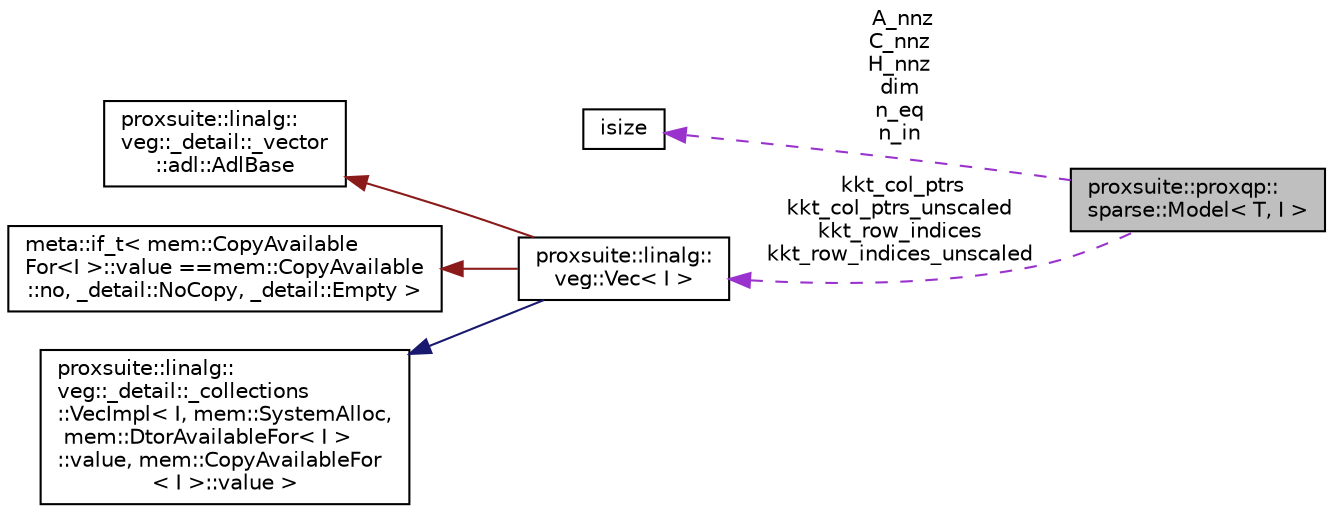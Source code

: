 digraph "proxsuite::proxqp::sparse::Model&lt; T, I &gt;"
{
 // LATEX_PDF_SIZE
  bgcolor="transparent";
  edge [fontname="Helvetica",fontsize="10",labelfontname="Helvetica",labelfontsize="10"];
  node [fontname="Helvetica",fontsize="10",shape=record];
  rankdir="LR";
  Node1 [label="proxsuite::proxqp::\lsparse::Model\< T, I \>",height=0.2,width=0.4,color="black", fillcolor="grey75", style="filled", fontcolor="black",tooltip="This class stores the model of the QP problem."];
  Node2 -> Node1 [dir="back",color="darkorchid3",fontsize="10",style="dashed",label=" A_nnz\nC_nnz\nH_nnz\ndim\nn_eq\nn_in" ,fontname="Helvetica"];
  Node2 [label="isize",height=0.2,width=0.4,color="black",tooltip=" "];
  Node3 -> Node1 [dir="back",color="darkorchid3",fontsize="10",style="dashed",label=" kkt_col_ptrs\nkkt_col_ptrs_unscaled\nkkt_row_indices\nkkt_row_indices_unscaled" ,fontname="Helvetica"];
  Node3 [label="proxsuite::linalg::\lveg::Vec\< I \>",height=0.2,width=0.4,color="black",URL="$structproxsuite_1_1linalg_1_1veg_1_1_vec.html",tooltip=" "];
  Node4 -> Node3 [dir="back",color="firebrick4",fontsize="10",style="solid",fontname="Helvetica"];
  Node4 [label="proxsuite::linalg::\lveg::_detail::_vector\l::adl::AdlBase",height=0.2,width=0.4,color="black",URL="$structproxsuite_1_1linalg_1_1veg_1_1__detail_1_1__vector_1_1adl_1_1_adl_base.html",tooltip=" "];
  Node5 -> Node3 [dir="back",color="firebrick4",fontsize="10",style="solid",fontname="Helvetica"];
  Node5 [label="meta::if_t\< mem::CopyAvailable\lFor\<I \>::value ==mem::CopyAvailable\l::no, _detail::NoCopy, _detail::Empty \>",height=0.2,width=0.4,color="black",tooltip=" "];
  Node6 -> Node3 [dir="back",color="midnightblue",fontsize="10",style="solid",fontname="Helvetica"];
  Node6 [label="proxsuite::linalg::\lveg::_detail::_collections\l::VecImpl\< I, mem::SystemAlloc,\l mem::DtorAvailableFor\< I \>\l::value, mem::CopyAvailableFor\l\< I \>::value \>",height=0.2,width=0.4,color="black",URL="$structproxsuite_1_1linalg_1_1veg_1_1__detail_1_1__collections_1_1_vec_impl.html",tooltip=" "];
}
